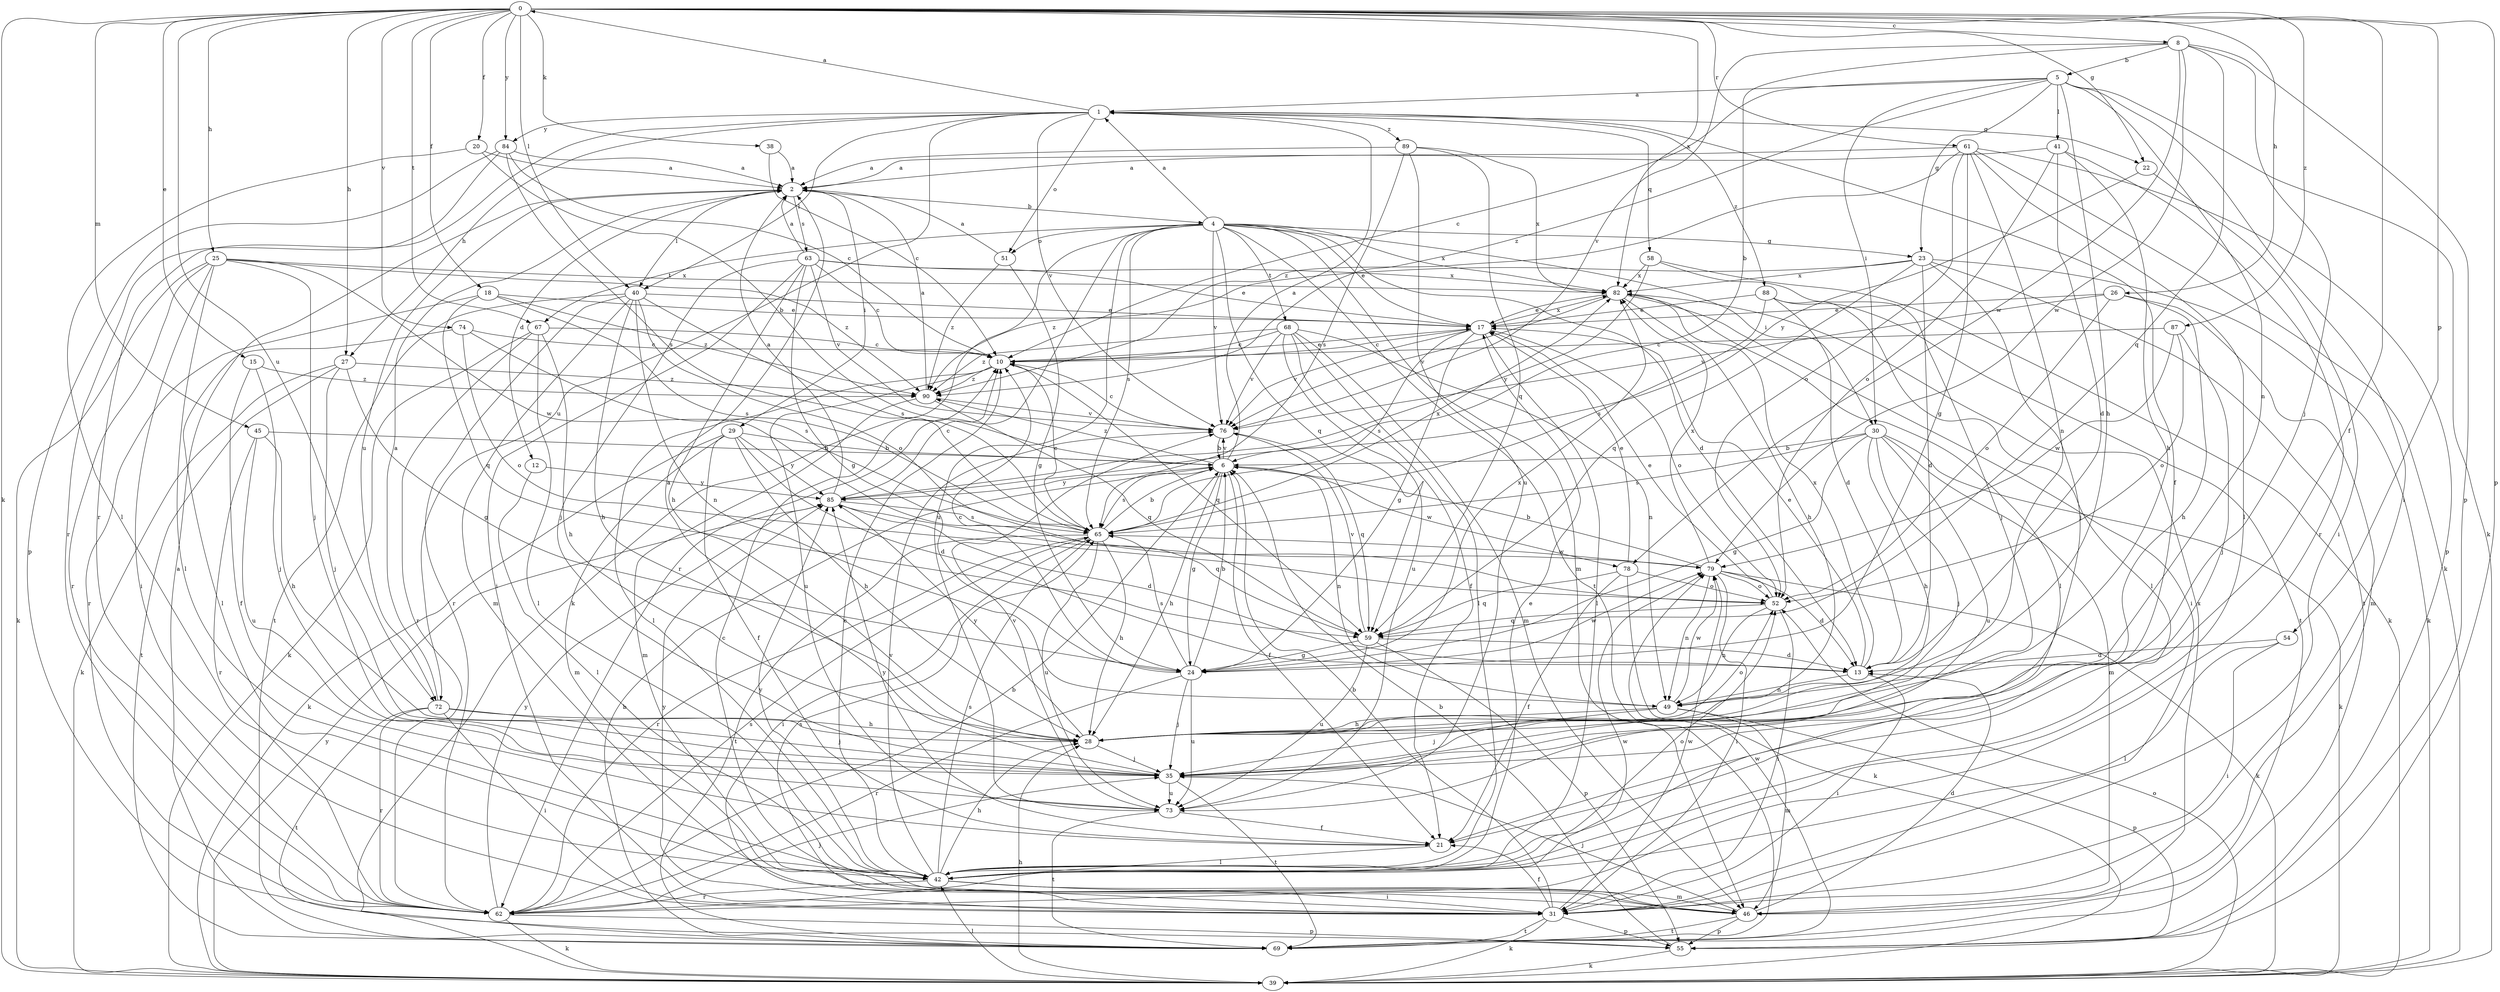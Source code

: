 strict digraph  {
0;
1;
2;
4;
5;
6;
8;
10;
12;
13;
15;
17;
18;
20;
21;
22;
23;
24;
25;
26;
27;
28;
29;
30;
31;
35;
38;
39;
40;
41;
42;
45;
46;
49;
51;
52;
54;
55;
58;
59;
61;
62;
63;
65;
67;
68;
69;
72;
73;
74;
76;
78;
79;
82;
84;
85;
87;
88;
89;
90;
0 -> 8  [label=c];
0 -> 15  [label=e];
0 -> 18  [label=f];
0 -> 20  [label=f];
0 -> 21  [label=f];
0 -> 22  [label=g];
0 -> 25  [label=h];
0 -> 26  [label=h];
0 -> 27  [label=h];
0 -> 38  [label=k];
0 -> 39  [label=k];
0 -> 40  [label=l];
0 -> 45  [label=m];
0 -> 54  [label=p];
0 -> 55  [label=p];
0 -> 61  [label=r];
0 -> 67  [label=t];
0 -> 72  [label=u];
0 -> 74  [label=v];
0 -> 82  [label=x];
0 -> 84  [label=y];
0 -> 87  [label=z];
1 -> 0  [label=a];
1 -> 21  [label=f];
1 -> 22  [label=g];
1 -> 27  [label=h];
1 -> 40  [label=l];
1 -> 51  [label=o];
1 -> 58  [label=q];
1 -> 62  [label=r];
1 -> 72  [label=u];
1 -> 76  [label=v];
1 -> 84  [label=y];
1 -> 88  [label=z];
1 -> 89  [label=z];
2 -> 4  [label=b];
2 -> 12  [label=d];
2 -> 29  [label=i];
2 -> 40  [label=l];
2 -> 63  [label=s];
2 -> 72  [label=u];
4 -> 1  [label=a];
4 -> 13  [label=d];
4 -> 17  [label=e];
4 -> 23  [label=g];
4 -> 30  [label=i];
4 -> 39  [label=k];
4 -> 46  [label=m];
4 -> 51  [label=o];
4 -> 59  [label=q];
4 -> 62  [label=r];
4 -> 65  [label=s];
4 -> 67  [label=t];
4 -> 68  [label=t];
4 -> 69  [label=t];
4 -> 73  [label=u];
4 -> 76  [label=v];
4 -> 82  [label=x];
5 -> 1  [label=a];
5 -> 10  [label=c];
5 -> 23  [label=g];
5 -> 28  [label=h];
5 -> 30  [label=i];
5 -> 31  [label=i];
5 -> 39  [label=k];
5 -> 41  [label=l];
5 -> 49  [label=n];
5 -> 90  [label=z];
6 -> 1  [label=a];
6 -> 21  [label=f];
6 -> 24  [label=g];
6 -> 28  [label=h];
6 -> 49  [label=n];
6 -> 65  [label=s];
6 -> 76  [label=v];
6 -> 78  [label=w];
6 -> 85  [label=y];
6 -> 90  [label=z];
8 -> 5  [label=b];
8 -> 6  [label=b];
8 -> 35  [label=j];
8 -> 55  [label=p];
8 -> 59  [label=q];
8 -> 76  [label=v];
8 -> 78  [label=w];
8 -> 79  [label=w];
10 -> 17  [label=e];
10 -> 42  [label=l];
10 -> 59  [label=q];
10 -> 73  [label=u];
10 -> 90  [label=z];
12 -> 42  [label=l];
12 -> 85  [label=y];
13 -> 17  [label=e];
13 -> 31  [label=i];
13 -> 49  [label=n];
13 -> 82  [label=x];
15 -> 21  [label=f];
15 -> 35  [label=j];
15 -> 90  [label=z];
17 -> 10  [label=c];
17 -> 24  [label=g];
17 -> 42  [label=l];
17 -> 52  [label=o];
17 -> 65  [label=s];
17 -> 76  [label=v];
17 -> 82  [label=x];
18 -> 17  [label=e];
18 -> 59  [label=q];
18 -> 62  [label=r];
18 -> 65  [label=s];
18 -> 90  [label=z];
20 -> 2  [label=a];
20 -> 6  [label=b];
20 -> 42  [label=l];
21 -> 42  [label=l];
21 -> 85  [label=y];
22 -> 31  [label=i];
22 -> 85  [label=y];
23 -> 13  [label=d];
23 -> 35  [label=j];
23 -> 39  [label=k];
23 -> 59  [label=q];
23 -> 69  [label=t];
23 -> 82  [label=x];
23 -> 90  [label=z];
24 -> 6  [label=b];
24 -> 10  [label=c];
24 -> 35  [label=j];
24 -> 62  [label=r];
24 -> 65  [label=s];
24 -> 73  [label=u];
24 -> 79  [label=w];
24 -> 82  [label=x];
25 -> 31  [label=i];
25 -> 35  [label=j];
25 -> 39  [label=k];
25 -> 42  [label=l];
25 -> 62  [label=r];
25 -> 79  [label=w];
25 -> 82  [label=x];
25 -> 90  [label=z];
26 -> 17  [label=e];
26 -> 28  [label=h];
26 -> 46  [label=m];
26 -> 52  [label=o];
26 -> 76  [label=v];
27 -> 24  [label=g];
27 -> 35  [label=j];
27 -> 39  [label=k];
27 -> 69  [label=t];
27 -> 90  [label=z];
28 -> 35  [label=j];
28 -> 52  [label=o];
28 -> 85  [label=y];
29 -> 6  [label=b];
29 -> 13  [label=d];
29 -> 21  [label=f];
29 -> 28  [label=h];
29 -> 39  [label=k];
29 -> 46  [label=m];
29 -> 85  [label=y];
30 -> 6  [label=b];
30 -> 24  [label=g];
30 -> 28  [label=h];
30 -> 35  [label=j];
30 -> 39  [label=k];
30 -> 46  [label=m];
30 -> 65  [label=s];
30 -> 73  [label=u];
31 -> 6  [label=b];
31 -> 21  [label=f];
31 -> 39  [label=k];
31 -> 55  [label=p];
31 -> 65  [label=s];
31 -> 69  [label=t];
31 -> 79  [label=w];
31 -> 85  [label=y];
35 -> 2  [label=a];
35 -> 69  [label=t];
35 -> 73  [label=u];
38 -> 2  [label=a];
38 -> 10  [label=c];
39 -> 28  [label=h];
39 -> 42  [label=l];
39 -> 52  [label=o];
39 -> 85  [label=y];
40 -> 17  [label=e];
40 -> 28  [label=h];
40 -> 46  [label=m];
40 -> 49  [label=n];
40 -> 52  [label=o];
40 -> 62  [label=r];
40 -> 65  [label=s];
40 -> 69  [label=t];
41 -> 2  [label=a];
41 -> 13  [label=d];
41 -> 28  [label=h];
41 -> 52  [label=o];
41 -> 62  [label=r];
42 -> 10  [label=c];
42 -> 17  [label=e];
42 -> 28  [label=h];
42 -> 31  [label=i];
42 -> 46  [label=m];
42 -> 52  [label=o];
42 -> 62  [label=r];
42 -> 65  [label=s];
42 -> 76  [label=v];
42 -> 85  [label=y];
45 -> 6  [label=b];
45 -> 28  [label=h];
45 -> 62  [label=r];
45 -> 73  [label=u];
46 -> 10  [label=c];
46 -> 13  [label=d];
46 -> 35  [label=j];
46 -> 55  [label=p];
46 -> 69  [label=t];
46 -> 82  [label=x];
49 -> 28  [label=h];
49 -> 35  [label=j];
49 -> 46  [label=m];
49 -> 55  [label=p];
49 -> 79  [label=w];
51 -> 2  [label=a];
51 -> 24  [label=g];
51 -> 90  [label=z];
52 -> 17  [label=e];
52 -> 31  [label=i];
52 -> 49  [label=n];
52 -> 59  [label=q];
54 -> 13  [label=d];
54 -> 31  [label=i];
54 -> 42  [label=l];
55 -> 6  [label=b];
55 -> 39  [label=k];
58 -> 35  [label=j];
58 -> 39  [label=k];
58 -> 82  [label=x];
58 -> 85  [label=y];
59 -> 13  [label=d];
59 -> 24  [label=g];
59 -> 55  [label=p];
59 -> 73  [label=u];
59 -> 76  [label=v];
61 -> 2  [label=a];
61 -> 24  [label=g];
61 -> 39  [label=k];
61 -> 42  [label=l];
61 -> 49  [label=n];
61 -> 52  [label=o];
61 -> 55  [label=p];
61 -> 90  [label=z];
62 -> 6  [label=b];
62 -> 35  [label=j];
62 -> 39  [label=k];
62 -> 55  [label=p];
62 -> 65  [label=s];
62 -> 79  [label=w];
62 -> 85  [label=y];
63 -> 2  [label=a];
63 -> 10  [label=c];
63 -> 17  [label=e];
63 -> 24  [label=g];
63 -> 28  [label=h];
63 -> 31  [label=i];
63 -> 35  [label=j];
63 -> 76  [label=v];
63 -> 82  [label=x];
65 -> 6  [label=b];
65 -> 10  [label=c];
65 -> 28  [label=h];
65 -> 31  [label=i];
65 -> 62  [label=r];
65 -> 69  [label=t];
65 -> 73  [label=u];
65 -> 79  [label=w];
65 -> 82  [label=x];
67 -> 10  [label=c];
67 -> 28  [label=h];
67 -> 39  [label=k];
67 -> 42  [label=l];
67 -> 62  [label=r];
68 -> 10  [label=c];
68 -> 21  [label=f];
68 -> 42  [label=l];
68 -> 46  [label=m];
68 -> 49  [label=n];
68 -> 73  [label=u];
68 -> 76  [label=v];
68 -> 90  [label=z];
69 -> 2  [label=a];
69 -> 6  [label=b];
69 -> 79  [label=w];
72 -> 2  [label=a];
72 -> 28  [label=h];
72 -> 31  [label=i];
72 -> 35  [label=j];
72 -> 62  [label=r];
72 -> 69  [label=t];
73 -> 21  [label=f];
73 -> 69  [label=t];
73 -> 76  [label=v];
74 -> 10  [label=c];
74 -> 42  [label=l];
74 -> 52  [label=o];
74 -> 65  [label=s];
76 -> 6  [label=b];
76 -> 10  [label=c];
76 -> 59  [label=q];
78 -> 17  [label=e];
78 -> 21  [label=f];
78 -> 39  [label=k];
78 -> 52  [label=o];
78 -> 59  [label=q];
79 -> 6  [label=b];
79 -> 13  [label=d];
79 -> 31  [label=i];
79 -> 39  [label=k];
79 -> 49  [label=n];
79 -> 52  [label=o];
79 -> 82  [label=x];
82 -> 17  [label=e];
82 -> 28  [label=h];
82 -> 31  [label=i];
82 -> 42  [label=l];
82 -> 76  [label=v];
84 -> 2  [label=a];
84 -> 10  [label=c];
84 -> 55  [label=p];
84 -> 62  [label=r];
84 -> 65  [label=s];
85 -> 2  [label=a];
85 -> 10  [label=c];
85 -> 13  [label=d];
85 -> 59  [label=q];
85 -> 65  [label=s];
87 -> 10  [label=c];
87 -> 35  [label=j];
87 -> 52  [label=o];
87 -> 79  [label=w];
88 -> 13  [label=d];
88 -> 17  [label=e];
88 -> 42  [label=l];
88 -> 65  [label=s];
88 -> 69  [label=t];
89 -> 2  [label=a];
89 -> 59  [label=q];
89 -> 65  [label=s];
89 -> 73  [label=u];
89 -> 82  [label=x];
90 -> 2  [label=a];
90 -> 46  [label=m];
90 -> 59  [label=q];
90 -> 76  [label=v];
}
